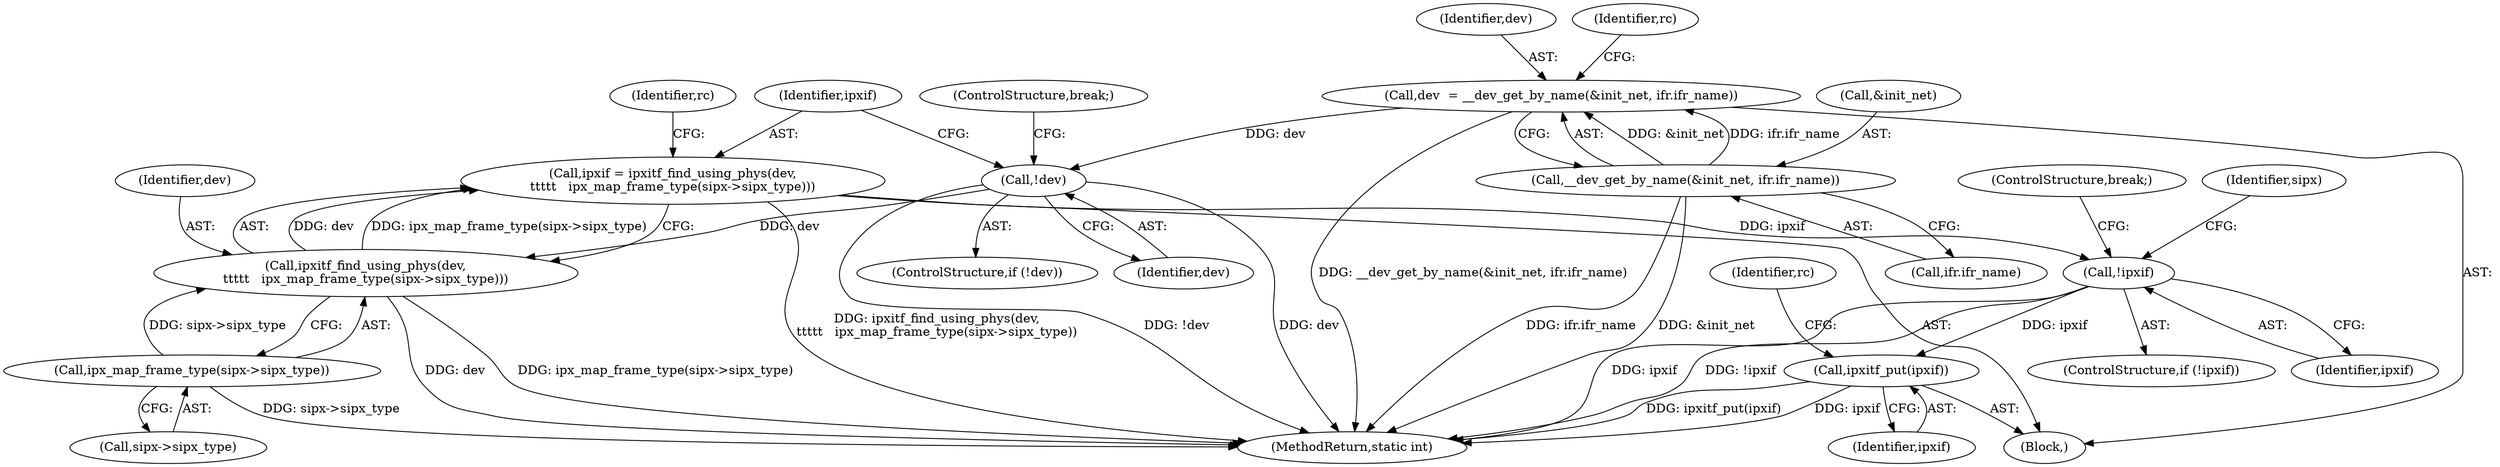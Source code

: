 digraph "0_linux_ee0d8d8482345ff97a75a7d747efc309f13b0d80@pointer" {
"1000261" [label="(Call,!ipxif)"];
"1000248" [label="(Call,ipxif = ipxitf_find_using_phys(dev,\n\t\t\t\t\t   ipx_map_frame_type(sipx->sipx_type)))"];
"1000250" [label="(Call,ipxitf_find_using_phys(dev,\n\t\t\t\t\t   ipx_map_frame_type(sipx->sipx_type)))"];
"1000245" [label="(Call,!dev)"];
"1000232" [label="(Call,dev  = __dev_get_by_name(&init_net, ifr.ifr_name))"];
"1000234" [label="(Call,__dev_get_by_name(&init_net, ifr.ifr_name))"];
"1000252" [label="(Call,ipx_map_frame_type(sipx->sipx_type))"];
"1000299" [label="(Call,ipxitf_put(ipxif))"];
"1000246" [label="(Identifier,dev)"];
"1000244" [label="(ControlStructure,if (!dev))"];
"1000249" [label="(Identifier,ipxif)"];
"1000344" [label="(MethodReturn,static int)"];
"1000237" [label="(Call,ifr.ifr_name)"];
"1000235" [label="(Call,&init_net)"];
"1000251" [label="(Identifier,dev)"];
"1000261" [label="(Call,!ipxif)"];
"1000253" [label="(Call,sipx->sipx_type)"];
"1000300" [label="(Identifier,ipxif)"];
"1000266" [label="(Identifier,sipx)"];
"1000257" [label="(Identifier,rc)"];
"1000233" [label="(Identifier,dev)"];
"1000232" [label="(Call,dev  = __dev_get_by_name(&init_net, ifr.ifr_name))"];
"1000260" [label="(ControlStructure,if (!ipxif))"];
"1000252" [label="(Call,ipx_map_frame_type(sipx->sipx_type))"];
"1000263" [label="(ControlStructure,break;)"];
"1000241" [label="(Identifier,rc)"];
"1000248" [label="(Call,ipxif = ipxitf_find_using_phys(dev,\n\t\t\t\t\t   ipx_map_frame_type(sipx->sipx_type)))"];
"1000247" [label="(ControlStructure,break;)"];
"1000234" [label="(Call,__dev_get_by_name(&init_net, ifr.ifr_name))"];
"1000250" [label="(Call,ipxitf_find_using_phys(dev,\n\t\t\t\t\t   ipx_map_frame_type(sipx->sipx_type)))"];
"1000245" [label="(Call,!dev)"];
"1000208" [label="(Block,)"];
"1000299" [label="(Call,ipxitf_put(ipxif))"];
"1000302" [label="(Identifier,rc)"];
"1000262" [label="(Identifier,ipxif)"];
"1000261" -> "1000260"  [label="AST: "];
"1000261" -> "1000262"  [label="CFG: "];
"1000262" -> "1000261"  [label="AST: "];
"1000263" -> "1000261"  [label="CFG: "];
"1000266" -> "1000261"  [label="CFG: "];
"1000261" -> "1000344"  [label="DDG: ipxif"];
"1000261" -> "1000344"  [label="DDG: !ipxif"];
"1000248" -> "1000261"  [label="DDG: ipxif"];
"1000261" -> "1000299"  [label="DDG: ipxif"];
"1000248" -> "1000208"  [label="AST: "];
"1000248" -> "1000250"  [label="CFG: "];
"1000249" -> "1000248"  [label="AST: "];
"1000250" -> "1000248"  [label="AST: "];
"1000257" -> "1000248"  [label="CFG: "];
"1000248" -> "1000344"  [label="DDG: ipxitf_find_using_phys(dev,\n\t\t\t\t\t   ipx_map_frame_type(sipx->sipx_type))"];
"1000250" -> "1000248"  [label="DDG: dev"];
"1000250" -> "1000248"  [label="DDG: ipx_map_frame_type(sipx->sipx_type)"];
"1000250" -> "1000252"  [label="CFG: "];
"1000251" -> "1000250"  [label="AST: "];
"1000252" -> "1000250"  [label="AST: "];
"1000250" -> "1000344"  [label="DDG: dev"];
"1000250" -> "1000344"  [label="DDG: ipx_map_frame_type(sipx->sipx_type)"];
"1000245" -> "1000250"  [label="DDG: dev"];
"1000252" -> "1000250"  [label="DDG: sipx->sipx_type"];
"1000245" -> "1000244"  [label="AST: "];
"1000245" -> "1000246"  [label="CFG: "];
"1000246" -> "1000245"  [label="AST: "];
"1000247" -> "1000245"  [label="CFG: "];
"1000249" -> "1000245"  [label="CFG: "];
"1000245" -> "1000344"  [label="DDG: !dev"];
"1000245" -> "1000344"  [label="DDG: dev"];
"1000232" -> "1000245"  [label="DDG: dev"];
"1000232" -> "1000208"  [label="AST: "];
"1000232" -> "1000234"  [label="CFG: "];
"1000233" -> "1000232"  [label="AST: "];
"1000234" -> "1000232"  [label="AST: "];
"1000241" -> "1000232"  [label="CFG: "];
"1000232" -> "1000344"  [label="DDG: __dev_get_by_name(&init_net, ifr.ifr_name)"];
"1000234" -> "1000232"  [label="DDG: &init_net"];
"1000234" -> "1000232"  [label="DDG: ifr.ifr_name"];
"1000234" -> "1000237"  [label="CFG: "];
"1000235" -> "1000234"  [label="AST: "];
"1000237" -> "1000234"  [label="AST: "];
"1000234" -> "1000344"  [label="DDG: ifr.ifr_name"];
"1000234" -> "1000344"  [label="DDG: &init_net"];
"1000252" -> "1000253"  [label="CFG: "];
"1000253" -> "1000252"  [label="AST: "];
"1000252" -> "1000344"  [label="DDG: sipx->sipx_type"];
"1000299" -> "1000208"  [label="AST: "];
"1000299" -> "1000300"  [label="CFG: "];
"1000300" -> "1000299"  [label="AST: "];
"1000302" -> "1000299"  [label="CFG: "];
"1000299" -> "1000344"  [label="DDG: ipxitf_put(ipxif)"];
"1000299" -> "1000344"  [label="DDG: ipxif"];
}
